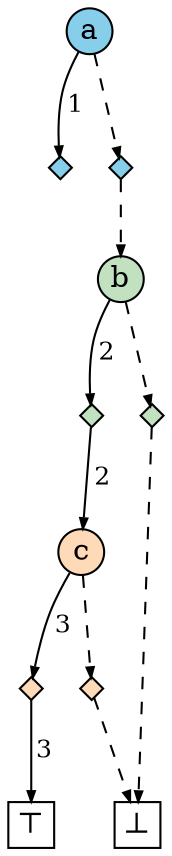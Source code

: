 
    digraph G {
       n6 [label="a", shape=circle, width=0.3, fixedsize=true, style=filled, fillcolor="skyblue"]
   n7 [label="", shape=diamond, width=0.15, height=0.15, style=filled, fillcolor="skyblue"]
   n6 -> n7 [arrowhead=normal, label=" 1 ", labelangle=-30, fontsize=12, arrowsize=0.5, color="#555", fontcolor="black"]
   n8 [label="", shape=diamond, width=0.15, height=0.15, style=filled, fillcolor="skyblue"]
   n6 -> n8 [arrowhead=normal, arrowsize=0.5, style=dashed, color="#555"]
   n8 -> n9 [arrowhead=normal, arrowsize=0.5, style=dashed, color="#555"]
   n9 [label="b", shape=circle, width=0.3, fixedsize=true, style=filled, fillcolor="#C1E1C1"]
   n10 [label="", shape=diamond, width=0.15, height=0.15, style=filled, fillcolor="#C1E1C1"]
   n9 -> n10 [arrowhead=normal, label=" 2 ", labelangle=-30, fontsize=12, arrowsize=0.5, color="#555", fontcolor="black"]
   n10 -> n11 [arrowhead=normal, label=" 2 ", labelangle=-30, fontsize=12, arrowsize=0.5, color="#555", fontcolor="black"]
   n11 [label="c", shape=circle, width=0.3, fixedsize=true, style=filled, fillcolor="peachpuff"]
   n12 [label="", shape=diamond, width=0.15, height=0.15, style=filled, fillcolor="peachpuff"]
   n11 -> n12 [arrowhead=normal, label=" 3 ", labelangle=-30, fontsize=12, arrowsize=0.5, color="#555", fontcolor="black"]
   n12 -> n13 [arrowhead=normal, label=" 3 ", labelangle=-30, fontsize=12, arrowsize=0.5, color="#555", fontcolor="black"]
   n13 [label="⊤", shape=box, width=0.3, height=0.3, fixedsize=true]
   n14 [label="", shape=diamond, width=0.15, height=0.15, style=filled, fillcolor="peachpuff"]
   n11 -> n14 [arrowhead=normal, arrowsize=0.5, style=dashed, color="#555"]
   n14 -> n15 [arrowhead=normal, arrowsize=0.5, style=dashed, color="#555"]
   n15 [label="⊥", shape=box, width=0.3, height=0.3, fixedsize=true]
   n16 [label="", shape=diamond, width=0.15, height=0.15, style=filled, fillcolor="#C1E1C1"]
   n9 -> n16 [arrowhead=normal, arrowsize=0.5, style=dashed, color="#555"]
   n16 -> n15 [arrowhead=normal, arrowsize=0.5, style=dashed, color="#555"]
   {rank=same; n12; n14}
   {rank=same; n10; n16}
   {rank=same; n6}
   {rank=same; n8}
   {rank=same; n9}
   {rank=same; n11}

    }